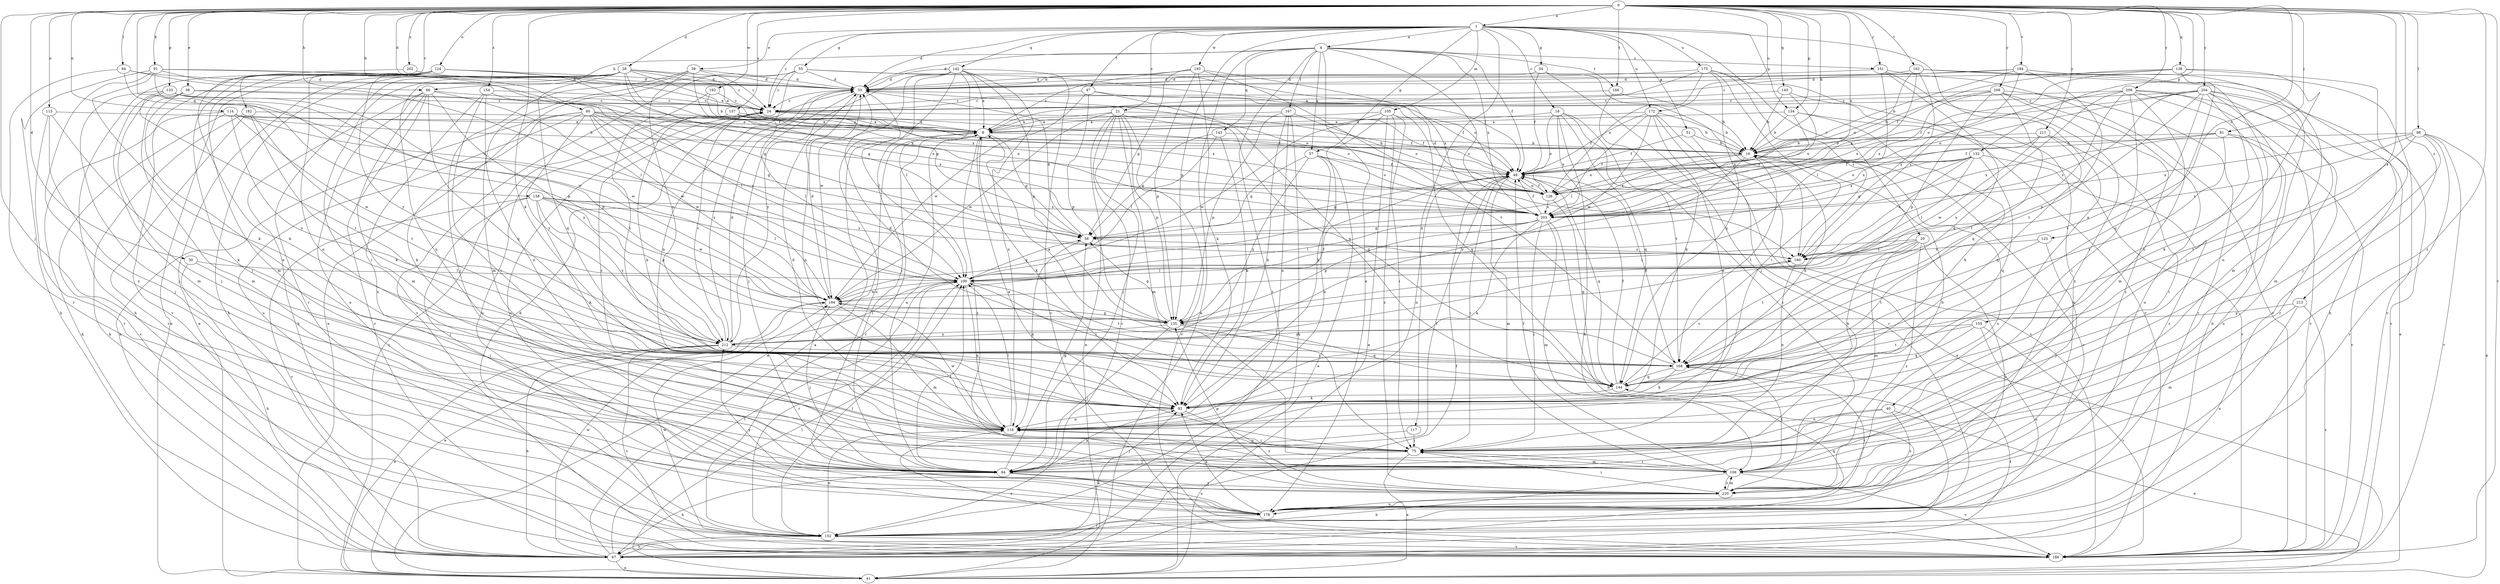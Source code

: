 strict digraph  {
0;
1;
4;
8;
16;
18;
20;
21;
24;
28;
30;
33;
38;
39;
40;
41;
47;
49;
51;
54;
55;
57;
58;
60;
66;
67;
75;
81;
84;
91;
92;
94;
98;
100;
105;
109;
114;
115;
117;
118;
124;
125;
126;
132;
133;
134;
135;
136;
138;
140;
142;
143;
144;
151;
152;
154;
155;
157;
160;
162;
166;
167;
168;
172;
175;
178;
182;
184;
186;
192;
193;
194;
202;
203;
204;
208;
209;
211;
212;
213;
220;
0 -> 1  [label=a];
0 -> 16  [label=b];
0 -> 28  [label=d];
0 -> 30  [label=d];
0 -> 33  [label=d];
0 -> 38  [label=e];
0 -> 60  [label=h];
0 -> 66  [label=h];
0 -> 81  [label=j];
0 -> 84  [label=j];
0 -> 91  [label=k];
0 -> 92  [label=k];
0 -> 94  [label=l];
0 -> 98  [label=l];
0 -> 114  [label=n];
0 -> 115  [label=n];
0 -> 124  [label=o];
0 -> 125  [label=o];
0 -> 126  [label=o];
0 -> 132  [label=p];
0 -> 133  [label=p];
0 -> 134  [label=p];
0 -> 136  [label=q];
0 -> 138  [label=q];
0 -> 140  [label=q];
0 -> 151  [label=r];
0 -> 154  [label=s];
0 -> 155  [label=s];
0 -> 157  [label=s];
0 -> 162  [label=t];
0 -> 166  [label=t];
0 -> 172  [label=u];
0 -> 182  [label=v];
0 -> 184  [label=v];
0 -> 186  [label=v];
0 -> 192  [label=w];
0 -> 202  [label=x];
0 -> 204  [label=y];
0 -> 208  [label=y];
0 -> 209  [label=y];
0 -> 211  [label=y];
0 -> 213  [label=z];
0 -> 220  [label=z];
1 -> 4  [label=a];
1 -> 18  [label=c];
1 -> 20  [label=c];
1 -> 21  [label=c];
1 -> 24  [label=c];
1 -> 33  [label=d];
1 -> 39  [label=e];
1 -> 40  [label=e];
1 -> 47  [label=f];
1 -> 51  [label=g];
1 -> 54  [label=g];
1 -> 55  [label=g];
1 -> 57  [label=g];
1 -> 105  [label=m];
1 -> 117  [label=n];
1 -> 134  [label=p];
1 -> 135  [label=p];
1 -> 142  [label=q];
1 -> 172  [label=u];
1 -> 175  [label=u];
1 -> 193  [label=w];
4 -> 33  [label=d];
4 -> 41  [label=e];
4 -> 49  [label=f];
4 -> 57  [label=g];
4 -> 66  [label=h];
4 -> 143  [label=q];
4 -> 151  [label=r];
4 -> 152  [label=r];
4 -> 160  [label=s];
4 -> 166  [label=t];
4 -> 167  [label=t];
4 -> 178  [label=u];
4 -> 203  [label=x];
8 -> 16  [label=b];
8 -> 41  [label=e];
8 -> 58  [label=g];
8 -> 92  [label=k];
8 -> 152  [label=r];
8 -> 220  [label=z];
16 -> 49  [label=f];
16 -> 126  [label=o];
16 -> 152  [label=r];
16 -> 168  [label=t];
16 -> 203  [label=x];
16 -> 212  [label=y];
16 -> 220  [label=z];
18 -> 8  [label=a];
18 -> 67  [label=h];
18 -> 126  [label=o];
18 -> 144  [label=q];
18 -> 168  [label=t];
18 -> 203  [label=x];
18 -> 220  [label=z];
20 -> 92  [label=k];
20 -> 100  [label=l];
20 -> 109  [label=m];
20 -> 160  [label=s];
20 -> 168  [label=t];
20 -> 178  [label=u];
20 -> 220  [label=z];
21 -> 8  [label=a];
21 -> 41  [label=e];
21 -> 49  [label=f];
21 -> 84  [label=j];
21 -> 109  [label=m];
21 -> 135  [label=p];
21 -> 144  [label=q];
21 -> 152  [label=r];
21 -> 186  [label=v];
21 -> 194  [label=w];
24 -> 8  [label=a];
24 -> 49  [label=f];
24 -> 126  [label=o];
24 -> 178  [label=u];
28 -> 8  [label=a];
28 -> 16  [label=b];
28 -> 24  [label=c];
28 -> 33  [label=d];
28 -> 41  [label=e];
28 -> 49  [label=f];
28 -> 58  [label=g];
28 -> 67  [label=h];
28 -> 75  [label=i];
28 -> 118  [label=n];
28 -> 144  [label=q];
28 -> 152  [label=r];
30 -> 67  [label=h];
30 -> 75  [label=i];
30 -> 100  [label=l];
33 -> 24  [label=c];
33 -> 84  [label=j];
33 -> 100  [label=l];
33 -> 118  [label=n];
33 -> 126  [label=o];
33 -> 212  [label=y];
38 -> 24  [label=c];
38 -> 84  [label=j];
38 -> 109  [label=m];
38 -> 118  [label=n];
38 -> 203  [label=x];
39 -> 24  [label=c];
39 -> 33  [label=d];
39 -> 58  [label=g];
39 -> 84  [label=j];
39 -> 109  [label=m];
39 -> 212  [label=y];
40 -> 41  [label=e];
40 -> 75  [label=i];
40 -> 118  [label=n];
40 -> 220  [label=z];
41 -> 24  [label=c];
41 -> 100  [label=l];
47 -> 24  [label=c];
47 -> 49  [label=f];
47 -> 135  [label=p];
47 -> 144  [label=q];
47 -> 194  [label=w];
49 -> 58  [label=g];
49 -> 75  [label=i];
49 -> 109  [label=m];
49 -> 118  [label=n];
49 -> 126  [label=o];
49 -> 144  [label=q];
51 -> 16  [label=b];
51 -> 41  [label=e];
51 -> 49  [label=f];
54 -> 33  [label=d];
54 -> 49  [label=f];
54 -> 84  [label=j];
54 -> 160  [label=s];
55 -> 24  [label=c];
55 -> 33  [label=d];
55 -> 41  [label=e];
55 -> 49  [label=f];
55 -> 118  [label=n];
55 -> 126  [label=o];
55 -> 186  [label=v];
57 -> 41  [label=e];
57 -> 49  [label=f];
57 -> 58  [label=g];
57 -> 118  [label=n];
57 -> 126  [label=o];
57 -> 212  [label=y];
58 -> 33  [label=d];
58 -> 118  [label=n];
58 -> 160  [label=s];
60 -> 8  [label=a];
60 -> 58  [label=g];
60 -> 67  [label=h];
60 -> 92  [label=k];
60 -> 100  [label=l];
60 -> 126  [label=o];
60 -> 160  [label=s];
60 -> 178  [label=u];
60 -> 194  [label=w];
60 -> 203  [label=x];
60 -> 212  [label=y];
66 -> 24  [label=c];
66 -> 67  [label=h];
66 -> 109  [label=m];
66 -> 144  [label=q];
66 -> 178  [label=u];
66 -> 186  [label=v];
66 -> 194  [label=w];
66 -> 212  [label=y];
67 -> 8  [label=a];
67 -> 41  [label=e];
67 -> 49  [label=f];
67 -> 92  [label=k];
67 -> 100  [label=l];
67 -> 168  [label=t];
67 -> 194  [label=w];
75 -> 8  [label=a];
75 -> 16  [label=b];
75 -> 41  [label=e];
75 -> 84  [label=j];
75 -> 109  [label=m];
75 -> 118  [label=n];
81 -> 16  [label=b];
81 -> 49  [label=f];
81 -> 168  [label=t];
81 -> 178  [label=u];
81 -> 186  [label=v];
81 -> 203  [label=x];
84 -> 8  [label=a];
84 -> 49  [label=f];
84 -> 58  [label=g];
84 -> 67  [label=h];
84 -> 92  [label=k];
84 -> 100  [label=l];
84 -> 178  [label=u];
84 -> 220  [label=z];
91 -> 33  [label=d];
91 -> 58  [label=g];
91 -> 67  [label=h];
91 -> 92  [label=k];
91 -> 135  [label=p];
91 -> 203  [label=x];
91 -> 220  [label=z];
92 -> 118  [label=n];
92 -> 220  [label=z];
94 -> 33  [label=d];
94 -> 100  [label=l];
94 -> 152  [label=r];
94 -> 194  [label=w];
98 -> 16  [label=b];
98 -> 41  [label=e];
98 -> 75  [label=i];
98 -> 152  [label=r];
98 -> 160  [label=s];
98 -> 168  [label=t];
98 -> 186  [label=v];
98 -> 203  [label=x];
100 -> 58  [label=g];
100 -> 118  [label=n];
100 -> 152  [label=r];
100 -> 168  [label=t];
100 -> 194  [label=w];
105 -> 8  [label=a];
105 -> 41  [label=e];
105 -> 75  [label=i];
105 -> 92  [label=k];
105 -> 144  [label=q];
105 -> 194  [label=w];
105 -> 220  [label=z];
109 -> 49  [label=f];
109 -> 67  [label=h];
109 -> 75  [label=i];
109 -> 168  [label=t];
109 -> 186  [label=v];
109 -> 220  [label=z];
114 -> 8  [label=a];
114 -> 16  [label=b];
114 -> 67  [label=h];
114 -> 126  [label=o];
114 -> 186  [label=v];
114 -> 194  [label=w];
114 -> 212  [label=y];
115 -> 8  [label=a];
115 -> 84  [label=j];
115 -> 92  [label=k];
115 -> 152  [label=r];
117 -> 75  [label=i];
117 -> 84  [label=j];
118 -> 24  [label=c];
118 -> 33  [label=d];
118 -> 75  [label=i];
118 -> 100  [label=l];
118 -> 186  [label=v];
118 -> 194  [label=w];
124 -> 8  [label=a];
124 -> 33  [label=d];
124 -> 41  [label=e];
124 -> 67  [label=h];
124 -> 84  [label=j];
124 -> 109  [label=m];
124 -> 118  [label=n];
124 -> 186  [label=v];
124 -> 203  [label=x];
124 -> 212  [label=y];
125 -> 84  [label=j];
125 -> 160  [label=s];
125 -> 168  [label=t];
126 -> 33  [label=d];
126 -> 49  [label=f];
126 -> 144  [label=q];
126 -> 203  [label=x];
132 -> 49  [label=f];
132 -> 58  [label=g];
132 -> 100  [label=l];
132 -> 126  [label=o];
132 -> 144  [label=q];
132 -> 160  [label=s];
132 -> 203  [label=x];
132 -> 220  [label=z];
133 -> 24  [label=c];
133 -> 84  [label=j];
133 -> 109  [label=m];
133 -> 135  [label=p];
133 -> 168  [label=t];
133 -> 194  [label=w];
134 -> 8  [label=a];
134 -> 16  [label=b];
134 -> 92  [label=k];
134 -> 186  [label=v];
134 -> 203  [label=x];
135 -> 49  [label=f];
135 -> 58  [label=g];
135 -> 75  [label=i];
135 -> 84  [label=j];
135 -> 144  [label=q];
135 -> 212  [label=y];
136 -> 33  [label=d];
136 -> 49  [label=f];
136 -> 84  [label=j];
136 -> 118  [label=n];
136 -> 126  [label=o];
136 -> 144  [label=q];
138 -> 84  [label=j];
138 -> 92  [label=k];
138 -> 100  [label=l];
138 -> 135  [label=p];
138 -> 160  [label=s];
138 -> 186  [label=v];
138 -> 194  [label=w];
138 -> 203  [label=x];
138 -> 212  [label=y];
140 -> 16  [label=b];
140 -> 24  [label=c];
140 -> 178  [label=u];
140 -> 203  [label=x];
142 -> 8  [label=a];
142 -> 33  [label=d];
142 -> 84  [label=j];
142 -> 100  [label=l];
142 -> 118  [label=n];
142 -> 135  [label=p];
142 -> 178  [label=u];
142 -> 186  [label=v];
142 -> 194  [label=w];
142 -> 212  [label=y];
143 -> 16  [label=b];
143 -> 58  [label=g];
143 -> 92  [label=k];
143 -> 100  [label=l];
144 -> 16  [label=b];
144 -> 49  [label=f];
144 -> 92  [label=k];
144 -> 100  [label=l];
144 -> 160  [label=s];
151 -> 33  [label=d];
151 -> 100  [label=l];
151 -> 144  [label=q];
151 -> 186  [label=v];
151 -> 220  [label=z];
152 -> 33  [label=d];
152 -> 67  [label=h];
152 -> 100  [label=l];
152 -> 118  [label=n];
152 -> 186  [label=v];
154 -> 24  [label=c];
154 -> 75  [label=i];
154 -> 100  [label=l];
154 -> 118  [label=n];
154 -> 220  [label=z];
155 -> 144  [label=q];
155 -> 168  [label=t];
155 -> 178  [label=u];
155 -> 186  [label=v];
155 -> 212  [label=y];
157 -> 8  [label=a];
157 -> 16  [label=b];
157 -> 49  [label=f];
157 -> 92  [label=k];
157 -> 100  [label=l];
160 -> 100  [label=l];
160 -> 118  [label=n];
162 -> 33  [label=d];
162 -> 67  [label=h];
162 -> 75  [label=i];
162 -> 109  [label=m];
162 -> 126  [label=o];
162 -> 160  [label=s];
162 -> 203  [label=x];
166 -> 16  [label=b];
166 -> 24  [label=c];
166 -> 92  [label=k];
167 -> 8  [label=a];
167 -> 67  [label=h];
167 -> 92  [label=k];
167 -> 118  [label=n];
167 -> 126  [label=o];
167 -> 135  [label=p];
168 -> 8  [label=a];
168 -> 33  [label=d];
168 -> 49  [label=f];
168 -> 92  [label=k];
168 -> 144  [label=q];
172 -> 8  [label=a];
172 -> 16  [label=b];
172 -> 49  [label=f];
172 -> 100  [label=l];
172 -> 118  [label=n];
172 -> 152  [label=r];
172 -> 186  [label=v];
172 -> 194  [label=w];
175 -> 8  [label=a];
175 -> 33  [label=d];
175 -> 75  [label=i];
175 -> 126  [label=o];
175 -> 144  [label=q];
175 -> 160  [label=s];
175 -> 186  [label=v];
178 -> 24  [label=c];
178 -> 92  [label=k];
178 -> 144  [label=q];
178 -> 152  [label=r];
178 -> 168  [label=t];
178 -> 212  [label=y];
182 -> 8  [label=a];
182 -> 67  [label=h];
182 -> 92  [label=k];
182 -> 152  [label=r];
182 -> 168  [label=t];
184 -> 16  [label=b];
184 -> 24  [label=c];
184 -> 33  [label=d];
184 -> 84  [label=j];
184 -> 160  [label=s];
184 -> 168  [label=t];
184 -> 186  [label=v];
186 -> 194  [label=w];
192 -> 24  [label=c];
192 -> 168  [label=t];
192 -> 203  [label=x];
193 -> 8  [label=a];
193 -> 33  [label=d];
193 -> 58  [label=g];
193 -> 92  [label=k];
193 -> 135  [label=p];
193 -> 168  [label=t];
193 -> 203  [label=x];
194 -> 33  [label=d];
194 -> 41  [label=e];
194 -> 84  [label=j];
194 -> 109  [label=m];
194 -> 135  [label=p];
202 -> 33  [label=d];
202 -> 92  [label=k];
203 -> 49  [label=f];
203 -> 58  [label=g];
203 -> 67  [label=h];
203 -> 75  [label=i];
203 -> 92  [label=k];
203 -> 100  [label=l];
203 -> 109  [label=m];
203 -> 135  [label=p];
204 -> 24  [label=c];
204 -> 49  [label=f];
204 -> 92  [label=k];
204 -> 109  [label=m];
204 -> 118  [label=n];
204 -> 126  [label=o];
204 -> 135  [label=p];
204 -> 152  [label=r];
204 -> 160  [label=s];
204 -> 168  [label=t];
204 -> 186  [label=v];
208 -> 16  [label=b];
208 -> 24  [label=c];
208 -> 135  [label=p];
208 -> 144  [label=q];
208 -> 152  [label=r];
208 -> 178  [label=u];
208 -> 203  [label=x];
208 -> 220  [label=z];
209 -> 24  [label=c];
209 -> 41  [label=e];
209 -> 67  [label=h];
209 -> 75  [label=i];
209 -> 109  [label=m];
209 -> 168  [label=t];
209 -> 186  [label=v];
209 -> 203  [label=x];
209 -> 212  [label=y];
211 -> 16  [label=b];
211 -> 75  [label=i];
211 -> 144  [label=q];
211 -> 194  [label=w];
211 -> 203  [label=x];
212 -> 24  [label=c];
212 -> 33  [label=d];
212 -> 41  [label=e];
212 -> 67  [label=h];
212 -> 100  [label=l];
212 -> 168  [label=t];
212 -> 186  [label=v];
213 -> 109  [label=m];
213 -> 135  [label=p];
213 -> 178  [label=u];
213 -> 186  [label=v];
220 -> 75  [label=i];
220 -> 109  [label=m];
220 -> 135  [label=p];
220 -> 178  [label=u];
}
